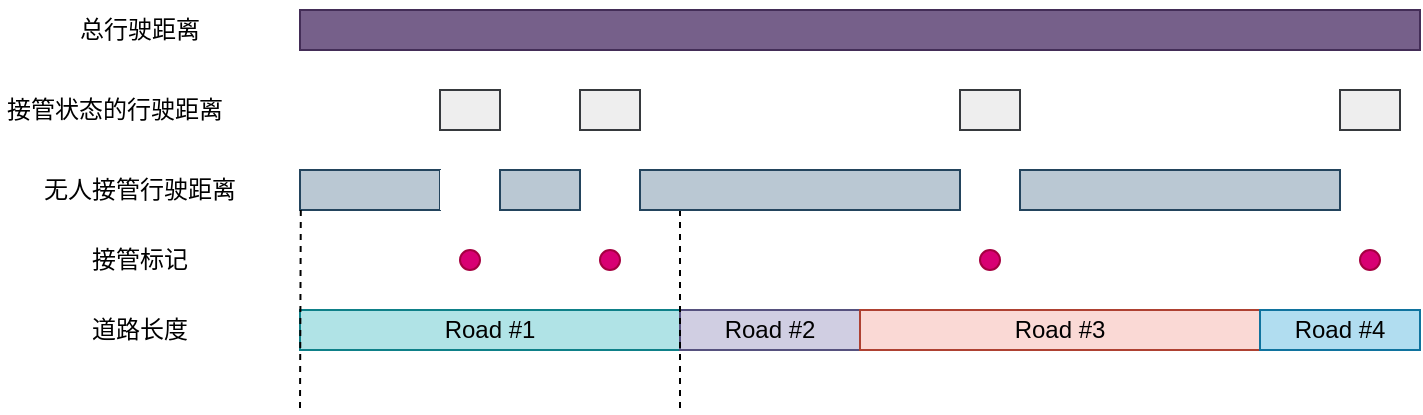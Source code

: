 <mxfile version="20.2.6" type="github">
  <diagram id="8gTWlTr3HglyYjwETdae" name="第 1 页">
    <mxGraphModel dx="939" dy="556" grid="1" gridSize="10" guides="1" tooltips="1" connect="1" arrows="1" fold="1" page="1" pageScale="1" pageWidth="827" pageHeight="1169" math="0" shadow="0">
      <root>
        <mxCell id="0" />
        <mxCell id="1" parent="0" />
        <mxCell id="fB1kKmx0TNIUG-KfTX_2-1" value="" style="rounded=0;whiteSpace=wrap;html=1;fillColor=#76608a;fontColor=#ffffff;strokeColor=#432D57;" vertex="1" parent="1">
          <mxGeometry x="170" y="280" width="560" height="20" as="geometry" />
        </mxCell>
        <mxCell id="fB1kKmx0TNIUG-KfTX_2-2" value="Road #1" style="rounded=0;whiteSpace=wrap;html=1;fillColor=#b0e3e6;strokeColor=#0e8088;" vertex="1" parent="1">
          <mxGeometry x="170" y="430" width="190" height="20" as="geometry" />
        </mxCell>
        <mxCell id="fB1kKmx0TNIUG-KfTX_2-8" value="Road #2" style="rounded=0;whiteSpace=wrap;html=1;fillColor=#d0cee2;strokeColor=#56517e;" vertex="1" parent="1">
          <mxGeometry x="360" y="430" width="90" height="20" as="geometry" />
        </mxCell>
        <mxCell id="fB1kKmx0TNIUG-KfTX_2-9" value="Road #3" style="rounded=0;whiteSpace=wrap;html=1;fillColor=#fad9d5;strokeColor=#ae4132;" vertex="1" parent="1">
          <mxGeometry x="450" y="430" width="200" height="20" as="geometry" />
        </mxCell>
        <mxCell id="fB1kKmx0TNIUG-KfTX_2-10" value="Road #4" style="rounded=0;whiteSpace=wrap;html=1;fillColor=#b1ddf0;strokeColor=#10739e;" vertex="1" parent="1">
          <mxGeometry x="650" y="430" width="80" height="20" as="geometry" />
        </mxCell>
        <mxCell id="fB1kKmx0TNIUG-KfTX_2-11" value="" style="rounded=0;whiteSpace=wrap;html=1;fillColor=#eeeeee;strokeColor=#36393d;" vertex="1" parent="1">
          <mxGeometry x="240" y="320" width="30" height="20" as="geometry" />
        </mxCell>
        <mxCell id="fB1kKmx0TNIUG-KfTX_2-12" value="" style="rounded=0;whiteSpace=wrap;html=1;fillColor=#eeeeee;strokeColor=#36393d;" vertex="1" parent="1">
          <mxGeometry x="500" y="320" width="30" height="20" as="geometry" />
        </mxCell>
        <mxCell id="fB1kKmx0TNIUG-KfTX_2-13" value="" style="rounded=0;whiteSpace=wrap;html=1;fillColor=#eeeeee;strokeColor=#36393d;" vertex="1" parent="1">
          <mxGeometry x="690" y="320" width="30" height="20" as="geometry" />
        </mxCell>
        <mxCell id="fB1kKmx0TNIUG-KfTX_2-14" value="总行驶距离" style="text;html=1;strokeColor=none;fillColor=none;align=center;verticalAlign=middle;whiteSpace=wrap;rounded=0;" vertex="1" parent="1">
          <mxGeometry x="40" y="275" width="100" height="30" as="geometry" />
        </mxCell>
        <mxCell id="fB1kKmx0TNIUG-KfTX_2-15" value="道路长度" style="text;html=1;strokeColor=none;fillColor=none;align=center;verticalAlign=middle;whiteSpace=wrap;rounded=0;" vertex="1" parent="1">
          <mxGeometry x="60" y="425" width="60" height="30" as="geometry" />
        </mxCell>
        <mxCell id="fB1kKmx0TNIUG-KfTX_2-16" value="接管状态的行驶距离" style="text;html=1;strokeColor=none;fillColor=none;align=center;verticalAlign=middle;whiteSpace=wrap;rounded=0;" vertex="1" parent="1">
          <mxGeometry x="20" y="315" width="115" height="30" as="geometry" />
        </mxCell>
        <mxCell id="fB1kKmx0TNIUG-KfTX_2-29" value="" style="rounded=0;whiteSpace=wrap;html=1;fillColor=#eeeeee;strokeColor=#36393d;" vertex="1" parent="1">
          <mxGeometry x="310" y="320" width="30" height="20" as="geometry" />
        </mxCell>
        <mxCell id="fB1kKmx0TNIUG-KfTX_2-36" value="" style="rounded=0;whiteSpace=wrap;html=1;fillColor=#bac8d3;strokeColor=#23445d;" vertex="1" parent="1">
          <mxGeometry x="170" y="360" width="70" height="20" as="geometry" />
        </mxCell>
        <mxCell id="fB1kKmx0TNIUG-KfTX_2-37" value="无人接管行驶距离" style="text;html=1;strokeColor=none;fillColor=none;align=center;verticalAlign=middle;whiteSpace=wrap;rounded=0;" vertex="1" parent="1">
          <mxGeometry x="40" y="355" width="100" height="30" as="geometry" />
        </mxCell>
        <mxCell id="fB1kKmx0TNIUG-KfTX_2-38" value="" style="rounded=0;whiteSpace=wrap;html=1;strokeColor=none;" vertex="1" parent="1">
          <mxGeometry x="240" y="360" width="30" height="20" as="geometry" />
        </mxCell>
        <mxCell id="fB1kKmx0TNIUG-KfTX_2-39" value="" style="rounded=0;whiteSpace=wrap;html=1;strokeColor=none;" vertex="1" parent="1">
          <mxGeometry x="500" y="360" width="30" height="20" as="geometry" />
        </mxCell>
        <mxCell id="fB1kKmx0TNIUG-KfTX_2-40" value="" style="rounded=0;whiteSpace=wrap;html=1;strokeColor=none;" vertex="1" parent="1">
          <mxGeometry x="690" y="360" width="30" height="20" as="geometry" />
        </mxCell>
        <mxCell id="fB1kKmx0TNIUG-KfTX_2-41" value="" style="rounded=0;whiteSpace=wrap;html=1;strokeColor=none;" vertex="1" parent="1">
          <mxGeometry x="310" y="360" width="30" height="20" as="geometry" />
        </mxCell>
        <mxCell id="fB1kKmx0TNIUG-KfTX_2-42" value="" style="ellipse;whiteSpace=wrap;html=1;aspect=fixed;direction=south;fillColor=#d80073;fontColor=#ffffff;strokeColor=#A50040;" vertex="1" parent="1">
          <mxGeometry x="320" y="400" width="10" height="10" as="geometry" />
        </mxCell>
        <mxCell id="fB1kKmx0TNIUG-KfTX_2-43" value="" style="ellipse;whiteSpace=wrap;html=1;aspect=fixed;fillColor=#d80073;fontColor=#ffffff;strokeColor=#A50040;" vertex="1" parent="1">
          <mxGeometry x="250" y="400" width="10" height="10" as="geometry" />
        </mxCell>
        <mxCell id="fB1kKmx0TNIUG-KfTX_2-44" value="" style="ellipse;whiteSpace=wrap;html=1;aspect=fixed;direction=south;fillColor=#d80073;fontColor=#ffffff;strokeColor=#A50040;" vertex="1" parent="1">
          <mxGeometry x="510" y="400" width="10" height="10" as="geometry" />
        </mxCell>
        <mxCell id="fB1kKmx0TNIUG-KfTX_2-45" value="" style="ellipse;whiteSpace=wrap;html=1;aspect=fixed;direction=south;fillColor=#d80073;fontColor=#ffffff;strokeColor=#A50040;" vertex="1" parent="1">
          <mxGeometry x="700" y="400" width="10" height="10" as="geometry" />
        </mxCell>
        <mxCell id="fB1kKmx0TNIUG-KfTX_2-46" value="接管标记" style="text;html=1;strokeColor=none;fillColor=none;align=center;verticalAlign=middle;whiteSpace=wrap;rounded=0;" vertex="1" parent="1">
          <mxGeometry x="40" y="390" width="100" height="30" as="geometry" />
        </mxCell>
        <mxCell id="fB1kKmx0TNIUG-KfTX_2-48" value="" style="endArrow=none;dashed=1;html=1;rounded=0;" edge="1" parent="1">
          <mxGeometry width="50" height="50" relative="1" as="geometry">
            <mxPoint x="360" y="380" as="sourcePoint" />
            <mxPoint x="360" y="480" as="targetPoint" />
          </mxGeometry>
        </mxCell>
        <mxCell id="fB1kKmx0TNIUG-KfTX_2-49" value="" style="endArrow=none;dashed=1;html=1;rounded=0;exitX=0.34;exitY=1.033;exitDx=0;exitDy=0;exitPerimeter=0;" edge="1" parent="1">
          <mxGeometry width="50" height="50" relative="1" as="geometry">
            <mxPoint x="170.4" y="380.0" as="sourcePoint" />
            <mxPoint x="170" y="480" as="targetPoint" />
          </mxGeometry>
        </mxCell>
        <mxCell id="fB1kKmx0TNIUG-KfTX_2-54" value="" style="rounded=0;whiteSpace=wrap;html=1;fillColor=#bac8d3;strokeColor=#23445d;" vertex="1" parent="1">
          <mxGeometry x="270" y="360" width="40" height="20" as="geometry" />
        </mxCell>
        <mxCell id="fB1kKmx0TNIUG-KfTX_2-55" value="" style="rounded=0;whiteSpace=wrap;html=1;fillColor=#bac8d3;strokeColor=#23445d;" vertex="1" parent="1">
          <mxGeometry x="340" y="360" width="160" height="20" as="geometry" />
        </mxCell>
        <mxCell id="fB1kKmx0TNIUG-KfTX_2-57" value="" style="rounded=0;whiteSpace=wrap;html=1;fillColor=#bac8d3;strokeColor=#23445d;" vertex="1" parent="1">
          <mxGeometry x="530" y="360" width="160" height="20" as="geometry" />
        </mxCell>
      </root>
    </mxGraphModel>
  </diagram>
</mxfile>
